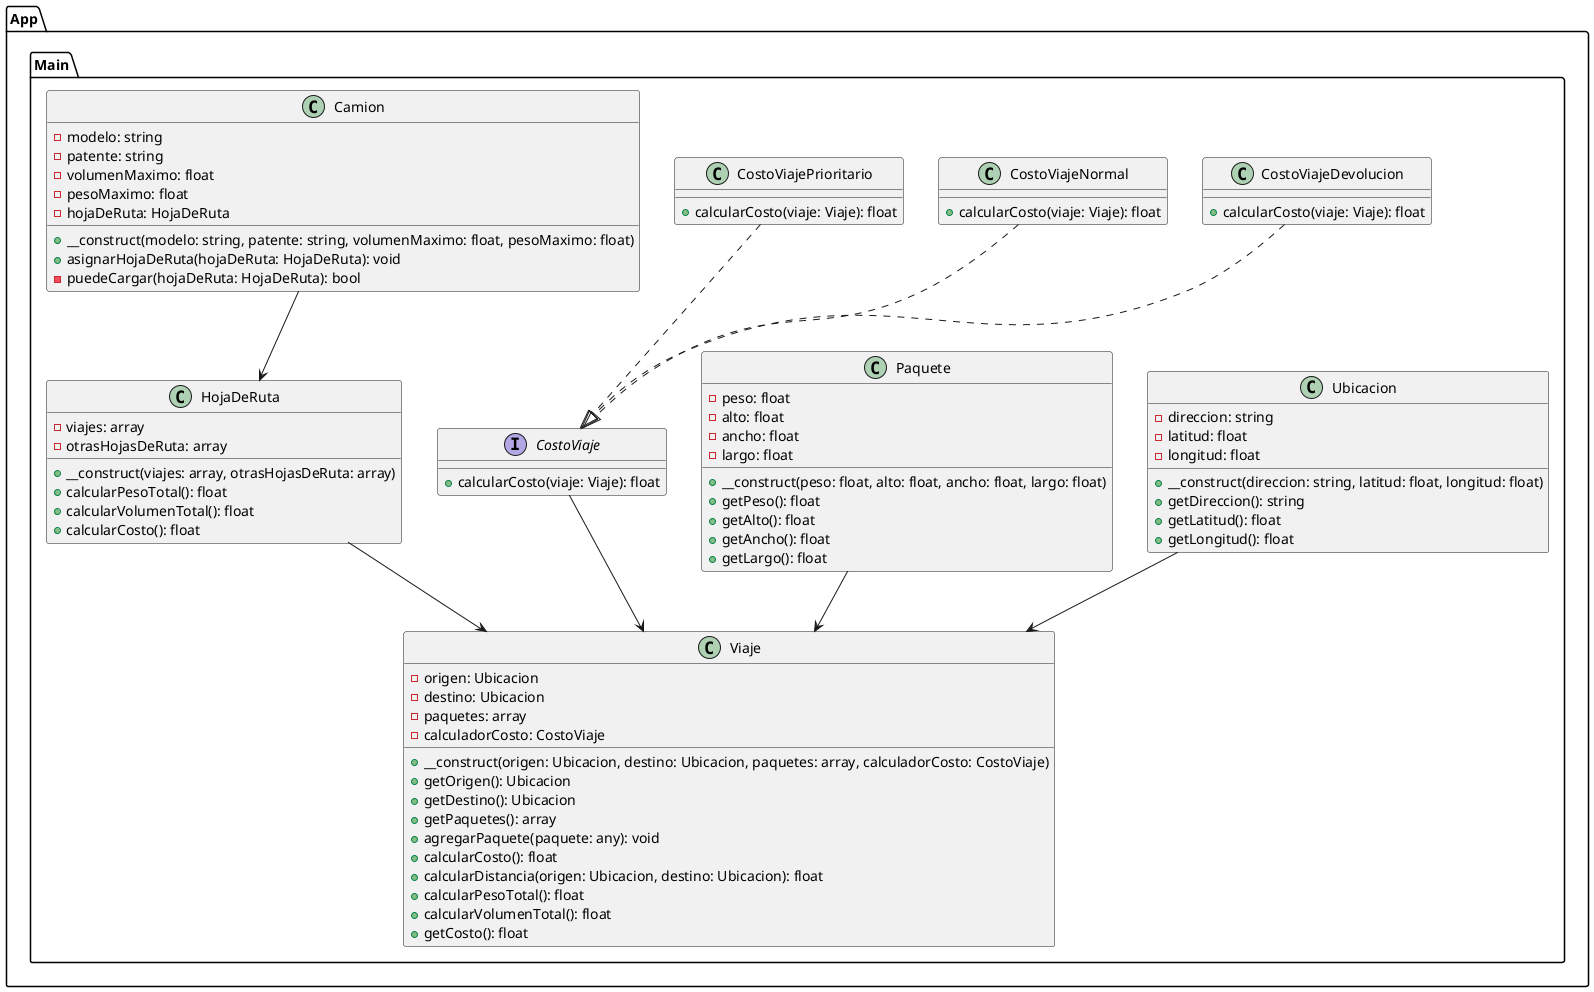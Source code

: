 @startuml

namespace App.Main {
    class Ubicacion {
        - direccion: string
        - latitud: float
        - longitud: float

        + __construct(direccion: string, latitud: float, longitud: float)
        + getDireccion(): string
        + getLatitud(): float
        + getLongitud(): float
    }

    class Paquete {
        - peso: float
        - alto: float
        - ancho: float
        - largo: float

        + __construct(peso: float, alto: float, ancho: float, largo: float)
        + getPeso(): float
        + getAlto(): float
        + getAncho(): float
        + getLargo(): float
    }

    interface CostoViaje {
        + calcularCosto(viaje: Viaje): float
    }

    class CostoViajeDevolucion {
        + calcularCosto(viaje: Viaje): float
    }

    class CostoViajeNormal {
        + calcularCosto(viaje: Viaje): float
    }

    class CostoViajePrioritario {
        + calcularCosto(viaje: Viaje): float
    }

    class Viaje {
        - origen: Ubicacion
        - destino: Ubicacion
        - paquetes: array
        - calculadorCosto: CostoViaje

        + __construct(origen: Ubicacion, destino: Ubicacion, paquetes: array, calculadorCosto: CostoViaje)
        + getOrigen(): Ubicacion
        + getDestino(): Ubicacion
        + getPaquetes(): array
        + agregarPaquete(paquete: any): void
        + calcularCosto(): float
        + calcularDistancia(origen: Ubicacion, destino: Ubicacion): float
        + calcularPesoTotal(): float
        + calcularVolumenTotal(): float
        + getCosto(): float
    }

    class HojaDeRuta {
        - viajes: array
        - otrasHojasDeRuta: array

        + __construct(viajes: array, otrasHojasDeRuta: array)
        + calcularPesoTotal(): float
        + calcularVolumenTotal(): float
        + calcularCosto(): float
    }

    class Camion {
        - modelo: string
        - patente: string
        - volumenMaximo: float
        - pesoMaximo: float
        - hojaDeRuta: HojaDeRuta

        + __construct(modelo: string, patente: string, volumenMaximo: float, pesoMaximo: float)
        + asignarHojaDeRuta(hojaDeRuta: HojaDeRuta): void
        - puedeCargar(hojaDeRuta: HojaDeRuta): bool
    }
}

App.Main.Ubicacion --> App.Main.Viaje
App.Main.Paquete --> App.Main.Viaje
App.Main.CostoViajeNormal ..|> App.Main.CostoViaje
App.Main.CostoViajeDevolucion ..|> App.Main.CostoViaje
App.Main.CostoViajePrioritario ..|> App.Main.CostoViaje
App.Main.CostoViaje --> App.Main.Viaje
App.Main.HojaDeRuta --> App.Main.Viaje
App.Main.Camion --> App.Main.HojaDeRuta

@enduml
